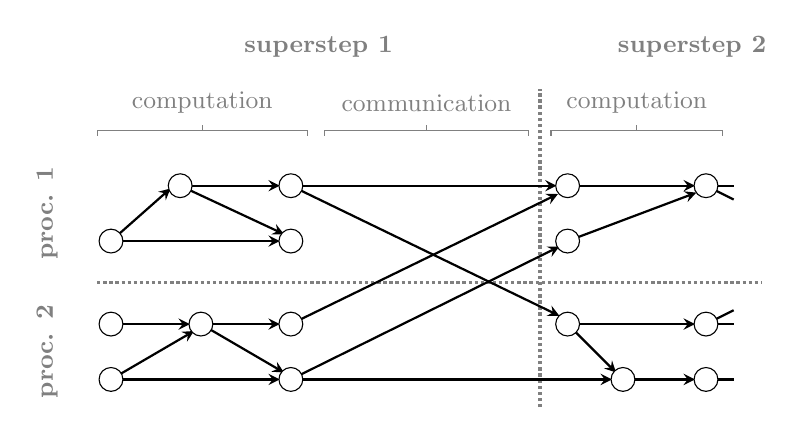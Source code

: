 \begin{tikzpicture}
	
    \begin{scope}[very thick, gray]

    \draw [gray, densely dotted] (0pt,55pt) -- (240pt,55pt);
    \draw [gray, densely dotted] (160pt,10pt) -- (160pt,125pt);
    \end{scope}

    \node[anchor=center, gray, rotate=90] at (-18pt,80pt) {\small \textbf{proc. 1}};

    \node[anchor=center, gray, rotate=90] at (-18pt,30pt) {\small \textbf{proc. 2}};

    \draw [gray] (0pt,108pt) -- (0pt,110pt) -- (76pt,110pt) -- (76pt,108pt);
    \draw [gray] (38pt,110pt) -- (38pt,112pt);
    \node[anchor=center, gray] at (38pt,120pt) {\small computation};

    \draw [gray] (82pt,108pt) -- (82pt,110pt) -- (156pt,110pt) -- (156pt,108pt);
    \draw [gray] (119pt,110pt) -- (119pt,112pt);
    \node[anchor=center, gray] at (119pt,120pt) {\small communication};

    \node[anchor=center, gray] at (80pt,140pt) {\small \textbf{superstep 1}};

    \draw [gray] (164pt,108pt) -- (164pt,110pt) -- (226pt,110pt) -- (226pt,108pt);
    \draw [gray] (195pt,110pt) -- (195pt,112pt);
    \node[anchor=center, gray] at (195pt,120pt) {\small computation};

    \node[anchor=center, gray] at (215pt,140pt) {\small \textbf{superstep 2}};

    \begin{scope}[thick, arrows=-stealth]
    \draw (5pt,40pt) -- (33.5pt,40pt);
    \draw (37.5pt,40pt) -- (66pt,40pt);
    \draw (5pt,20pt) -- (66pt,20pt);
    \draw (5pt,20pt) -- (35pt,37.5pt);
    \draw (37.5pt,40pt) -- (67.5pt,22.5pt);

    \draw (5pt,70pt) -- (66pt,70pt);
    \draw (5pt,70pt) -- (26.5pt,89pt);
    \draw (30pt,90pt) -- (67.5pt,72.5pt);
    \draw (30pt,90pt) -- (66pt,90pt);

    \draw (70pt,90pt) -- (166pt,90pt);
    \draw (70pt,90pt) -- (167pt,43pt);
    \draw (70pt,40pt) -- (166.5pt,87pt);
    \draw (70pt,20pt) -- (167pt,68pt);
    \draw (70pt,20pt) -- (186pt,20pt);

    \draw (170pt,40pt) -- (187.5pt,22.5pt);
    \draw (190pt,20pt) -- (216pt,20pt);
    \draw (170pt,40pt) -- (216pt,40pt);
    \draw (170pt,90pt) -- (216pt,90pt);
    \draw (170pt,70pt) -- (216.5pt,87.5pt);
    \end{scope}
    \draw[thick] (220pt,20pt) -- (230pt,20pt);
    \draw[thick] (220pt,40pt) -- (230pt,40pt);
    \draw[thick] (220pt,40pt) -- (230pt,45pt);
    \draw[thick] (220pt,90pt) -- (230pt,90pt);
    \draw[thick] (220pt,90pt) -- (230pt,85pt);

    \draw[black, fill=white] (5pt,20pt) circle (1.0ex);
    \draw[black, fill=white] (5pt,40pt) circle (1.0ex);
    \draw[black, fill=white] (37.5pt,40pt) circle (1.0ex);
    \draw[black, fill=white] (70pt,20pt) circle (1.0ex);
    \draw[black, fill=white] (70pt,40pt) circle (1.0ex);

    \draw[black, fill=white] (5pt,70pt) circle (1.0ex);
    \draw[black, fill=white] (30pt,90pt) circle (1.0ex);
    \draw[black, fill=white] (70pt,70pt) circle (1.0ex);
    \draw[black, fill=white] (70pt,90pt) circle (1.0ex);

    \draw[black, fill=white] (170pt,70pt) circle (1.0ex);
    \draw[black, fill=white] (170pt,90pt) circle (1.0ex);
    \draw[black, fill=white] (220pt,90pt) circle (1.0ex);
    \draw[black, fill=white] (170pt,40pt) circle (1.0ex);
    \draw[black, fill=white] (220pt,40pt) circle (1.0ex);
    \draw[black, fill=white] (190pt,20pt) circle (1.0ex);
    \draw[black, fill=white] (220pt,20pt) circle (1.0ex);


\end{tikzpicture}